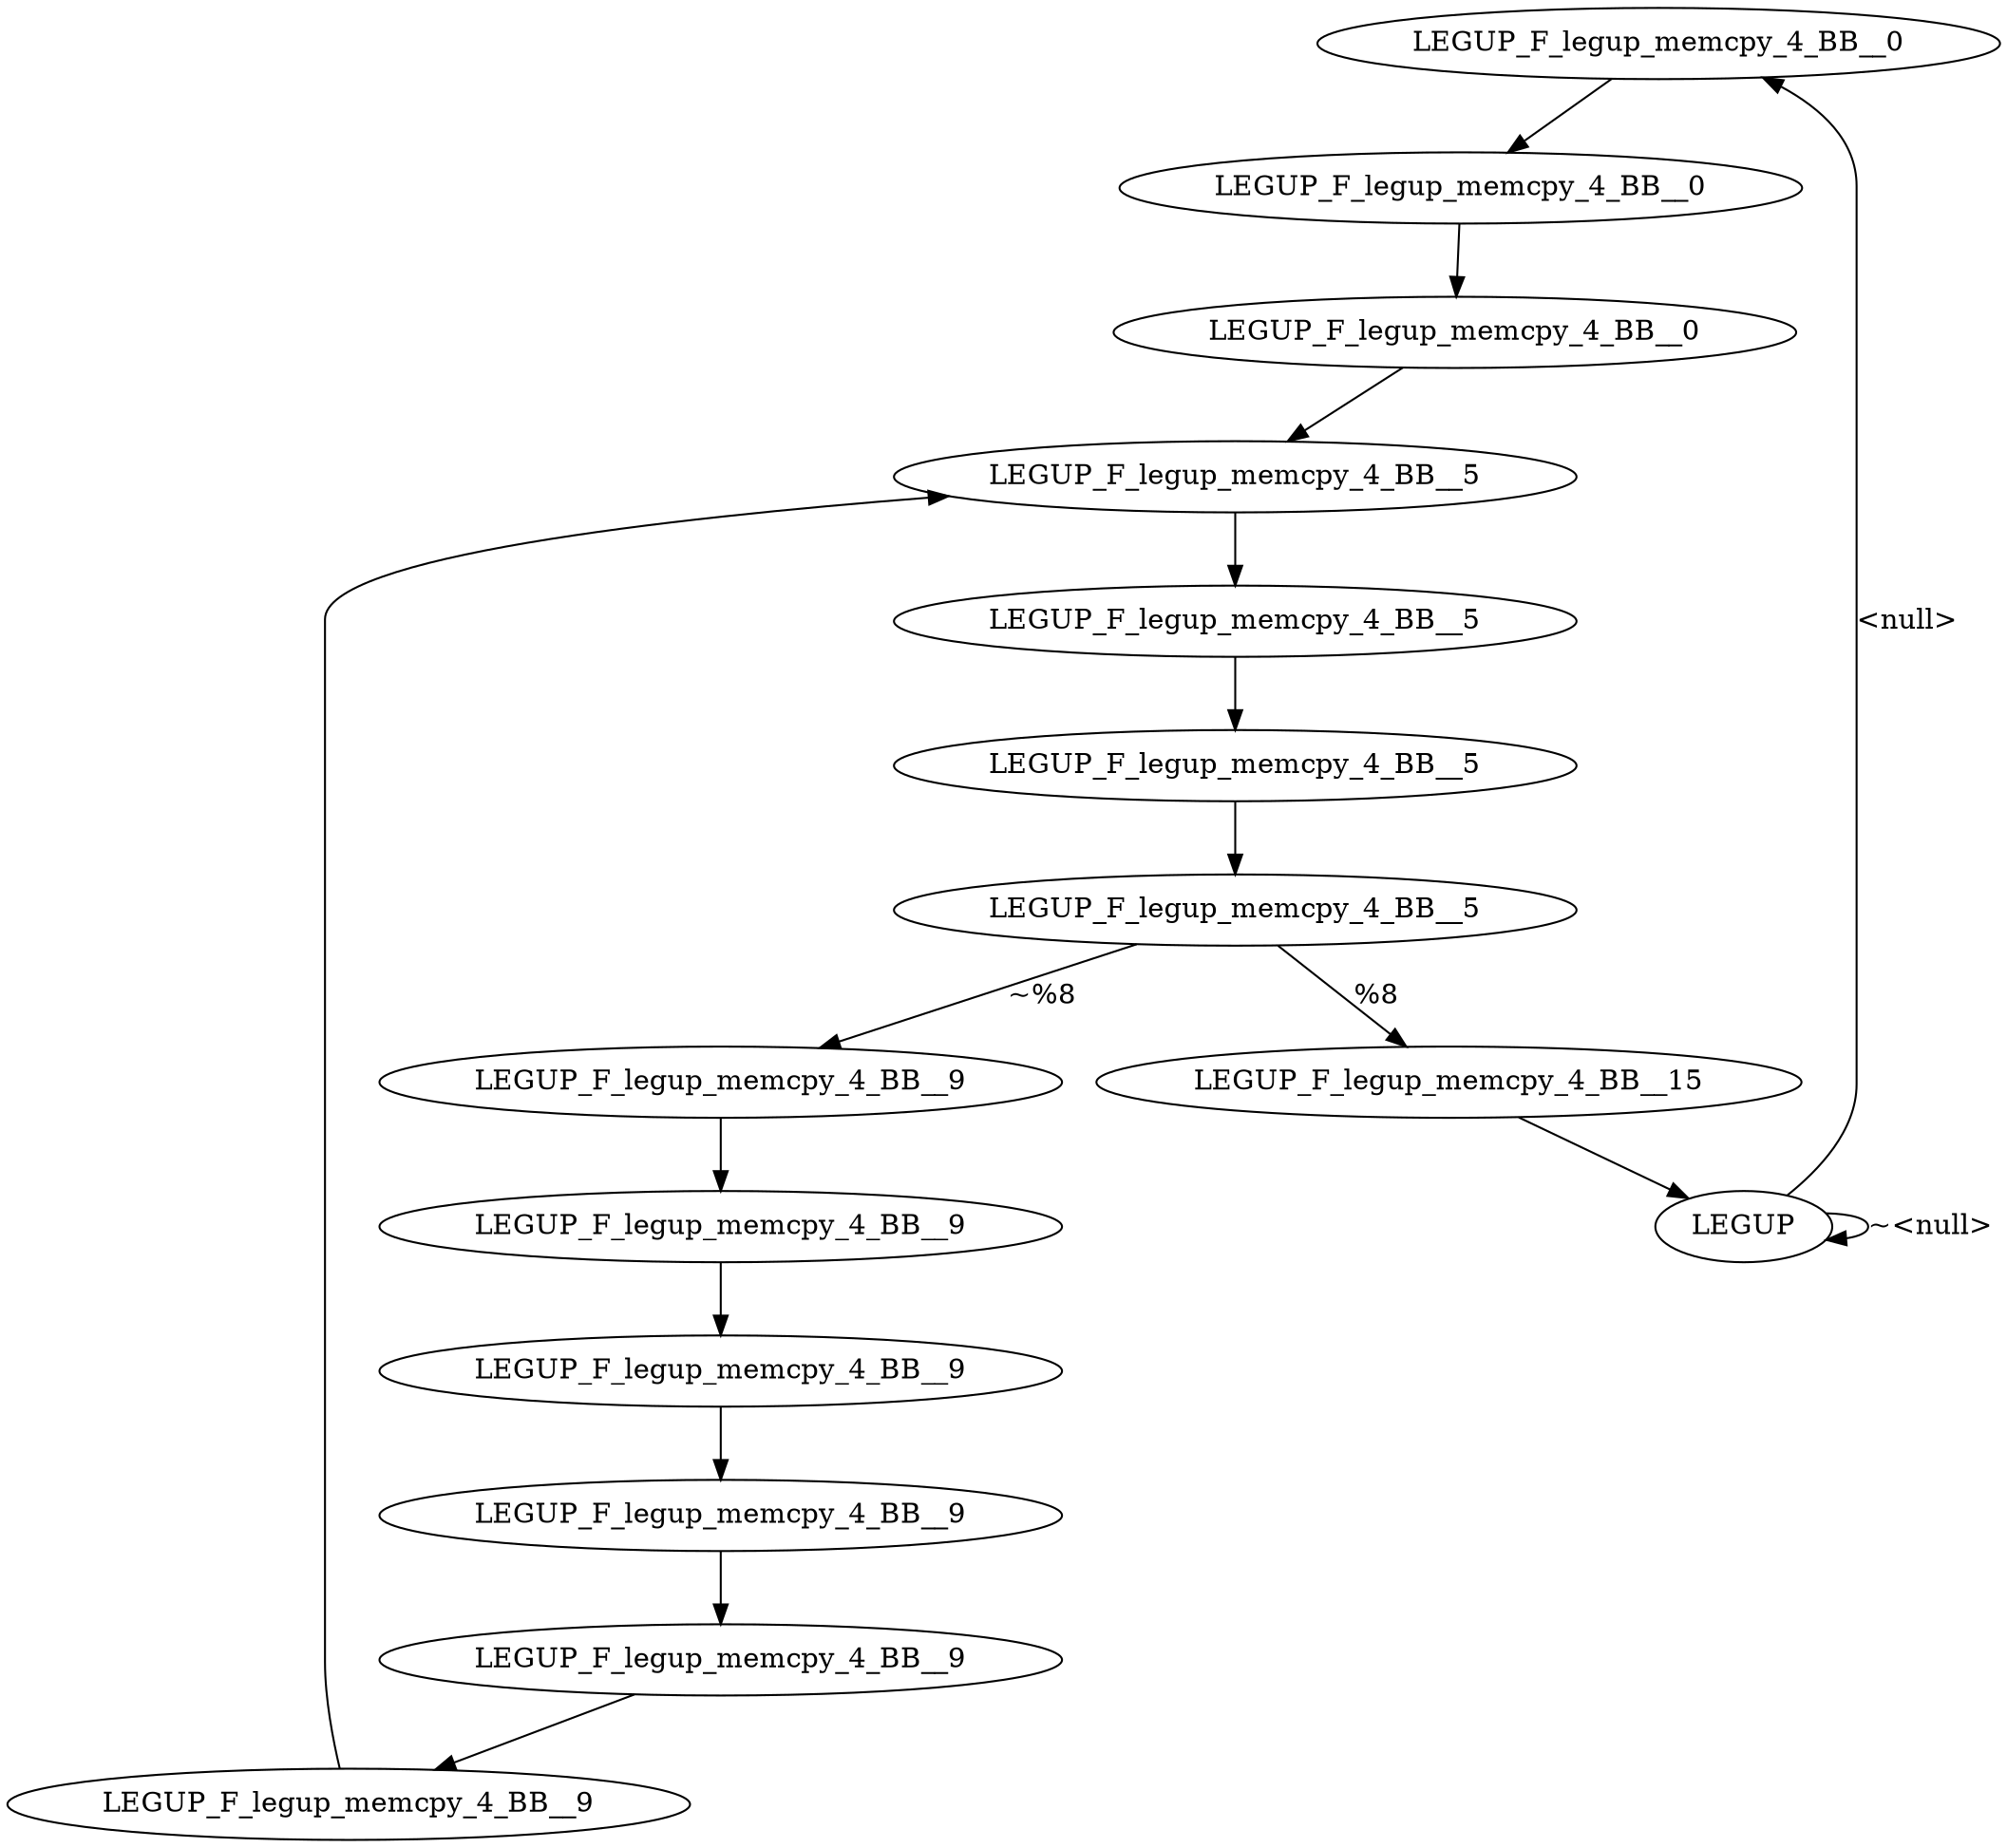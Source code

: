 digraph {
Node0x2b7a4b0[label="LEGUP_F_legup_memcpy_4_BB__0"];
Node0x2b7a310[label="LEGUP"];
Node0x2b7a310 -> Node0x2b7a4b0[label="<null>"];
Node0x2b7a310 -> Node0x2b7a310[label="~<null>"];
Node0x2b7a580[label="LEGUP_F_legup_memcpy_4_BB__0"];
Node0x2b7a4b0 -> Node0x2b7a580;
Node0x2b7a650[label="LEGUP_F_legup_memcpy_4_BB__0"];
Node0x2b7a580 -> Node0x2b7a650;
Node0x2b7a720[label="LEGUP_F_legup_memcpy_4_BB__5"];
Node0x2b7a650 -> Node0x2b7a720;
Node0x2b7a7f0[label="LEGUP_F_legup_memcpy_4_BB__5"];
Node0x2b7a720 -> Node0x2b7a7f0;
Node0x2b7a8c0[label="LEGUP_F_legup_memcpy_4_BB__5"];
Node0x2b7a7f0 -> Node0x2b7a8c0;
Node0x2b7a9d0[label="LEGUP_F_legup_memcpy_4_BB__5"];
Node0x2b7a8c0 -> Node0x2b7a9d0;
Node0x2b7b140[label="LEGUP_F_legup_memcpy_4_BB__15"];
Node0x2b7a9d0 -> Node0x2b7b140[label="%8"];
Node0x2b7aae0[label="LEGUP_F_legup_memcpy_4_BB__9"];
Node0x2b7a9d0 -> Node0x2b7aae0[label="~%8"];
Node0x2b7abf0[label="LEGUP_F_legup_memcpy_4_BB__9"];
Node0x2b7aae0 -> Node0x2b7abf0;
Node0x2b7ad00[label="LEGUP_F_legup_memcpy_4_BB__9"];
Node0x2b7abf0 -> Node0x2b7ad00;
Node0x2b7ae10[label="LEGUP_F_legup_memcpy_4_BB__9"];
Node0x2b7ad00 -> Node0x2b7ae10;
Node0x2b7af20[label="LEGUP_F_legup_memcpy_4_BB__9"];
Node0x2b7ae10 -> Node0x2b7af20;
Node0x2b7b030[label="LEGUP_F_legup_memcpy_4_BB__9"];
Node0x2b7af20 -> Node0x2b7b030;
Node0x2b7b030 -> Node0x2b7a720;
Node0x2b7b140 -> Node0x2b7a310;
}
